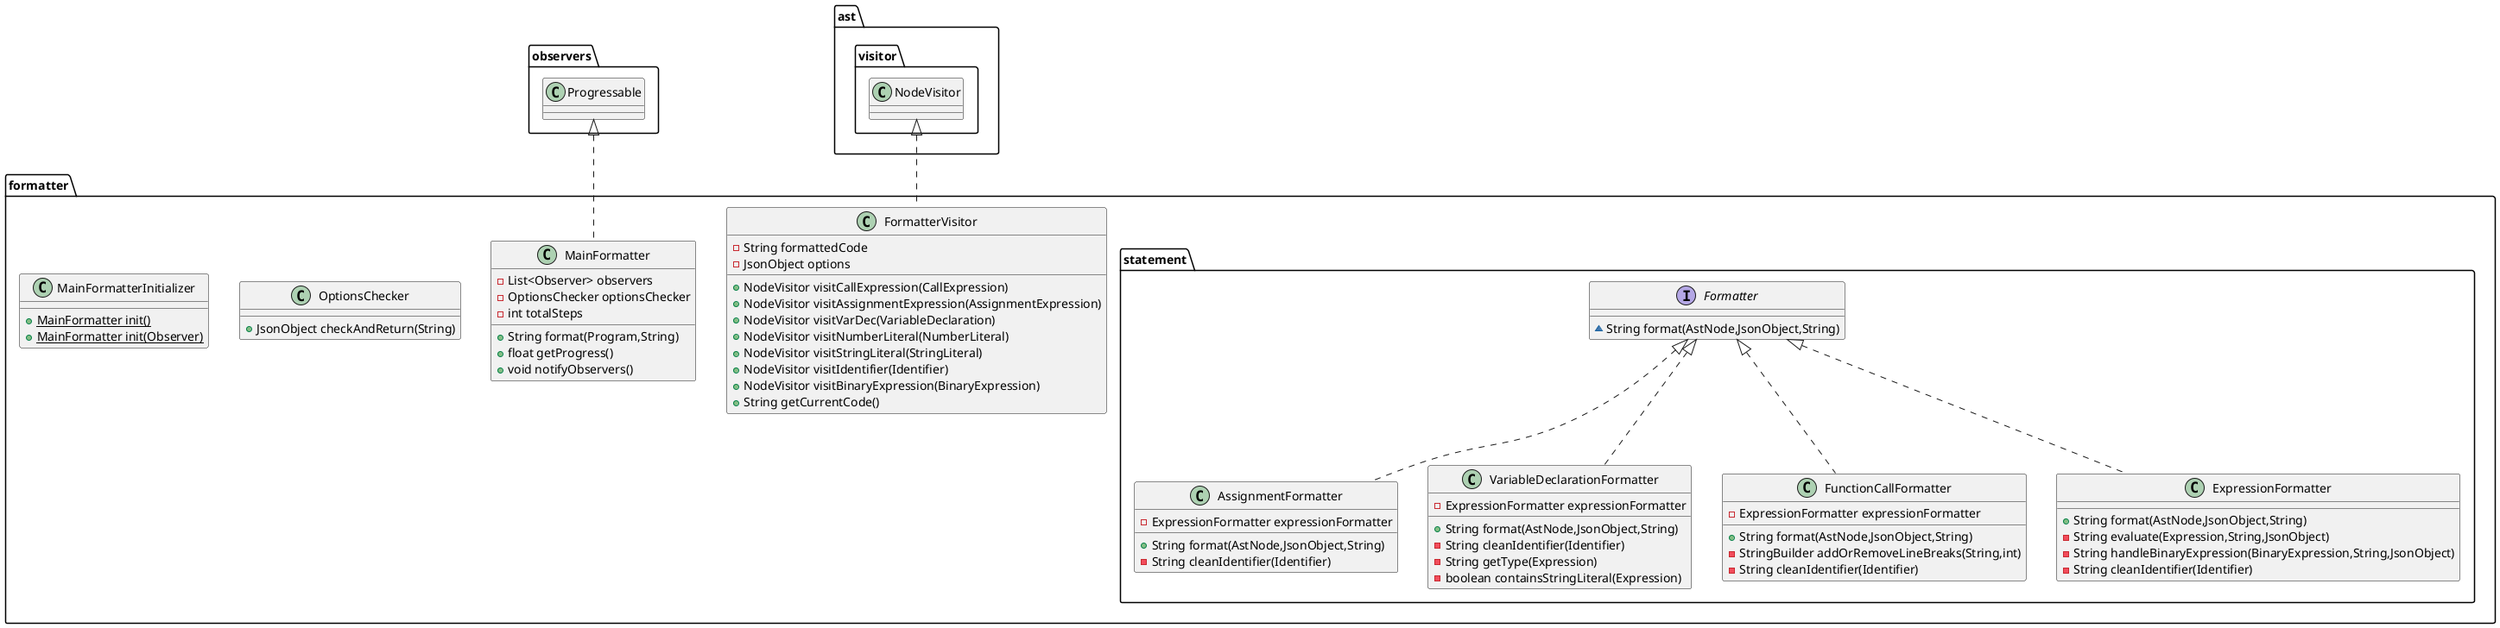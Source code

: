 @startuml
interface formatter.statement.Formatter {
~ String format(AstNode,JsonObject,String)
}

class formatter.MainFormatter {
- List<Observer> observers
- OptionsChecker optionsChecker
- int totalSteps
+ String format(Program,String)
+ float getProgress()
+ void notifyObservers()
}


class formatter.statement.AssignmentFormatter {
- ExpressionFormatter expressionFormatter
+ String format(AstNode,JsonObject,String)
- String cleanIdentifier(Identifier)
}


class formatter.statement.VariableDeclarationFormatter {
- ExpressionFormatter expressionFormatter
+ String format(AstNode,JsonObject,String)
- String cleanIdentifier(Identifier)
- String getType(Expression)
- boolean containsStringLiteral(Expression)
}


class formatter.statement.FunctionCallFormatter {
- ExpressionFormatter expressionFormatter
+ String format(AstNode,JsonObject,String)
- StringBuilder addOrRemoveLineBreaks(String,int)
- String cleanIdentifier(Identifier)
}


class formatter.FormatterVisitor {
- String formattedCode
- JsonObject options
+ NodeVisitor visitCallExpression(CallExpression)
+ NodeVisitor visitAssignmentExpression(AssignmentExpression)
+ NodeVisitor visitVarDec(VariableDeclaration)
+ NodeVisitor visitNumberLiteral(NumberLiteral)
+ NodeVisitor visitStringLiteral(StringLiteral)
+ NodeVisitor visitIdentifier(Identifier)
+ NodeVisitor visitBinaryExpression(BinaryExpression)
+ String getCurrentCode()
}


class formatter.statement.ExpressionFormatter {
+ String format(AstNode,JsonObject,String)
- String evaluate(Expression,String,JsonObject)
- String handleBinaryExpression(BinaryExpression,String,JsonObject)
- String cleanIdentifier(Identifier)
}

class formatter.OptionsChecker {
+ JsonObject checkAndReturn(String)
}

class formatter.MainFormatterInitializer {
+ {static} MainFormatter init()
+ {static} MainFormatter init(Observer)
}



observers.Progressable <|.. formatter.MainFormatter
formatter.statement.Formatter <|.. formatter.statement.AssignmentFormatter
formatter.statement.Formatter <|.. formatter.statement.VariableDeclarationFormatter
formatter.statement.Formatter <|.. formatter.statement.FunctionCallFormatter
ast.visitor.NodeVisitor <|.. formatter.FormatterVisitor
formatter.statement.Formatter <|.. formatter.statement.ExpressionFormatter
@enduml